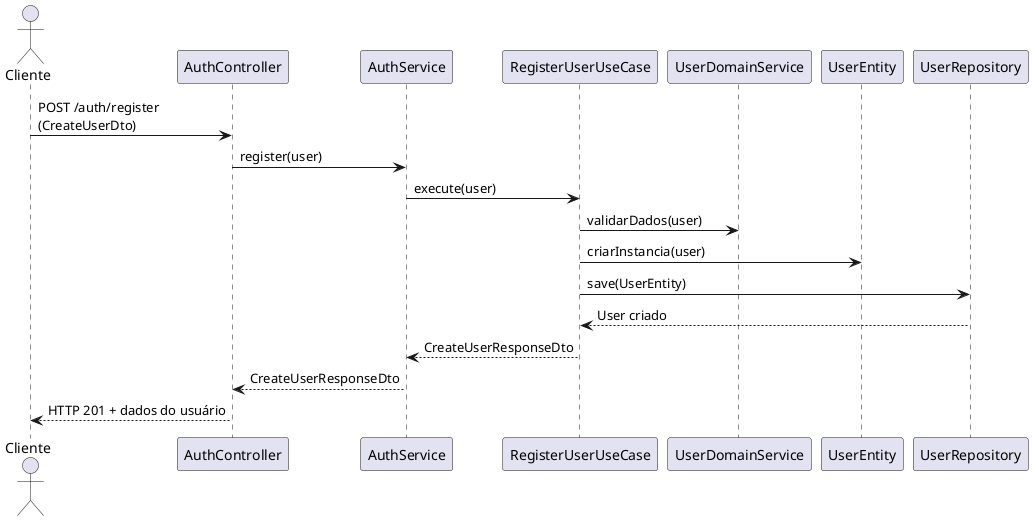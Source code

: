 @startuml UserRegisterFlow
actor Cliente

Cliente -> AuthController : POST /auth/register\n(CreateUserDto)
AuthController -> AuthService : register(user)
AuthService -> RegisterUserUseCase : execute(user)
RegisterUserUseCase -> UserDomainService : validarDados(user)
RegisterUserUseCase -> UserEntity : criarInstancia(user)
RegisterUserUseCase -> UserRepository : save(UserEntity)
UserRepository --> RegisterUserUseCase : User criado
RegisterUserUseCase --> AuthService : CreateUserResponseDto
AuthService --> AuthController : CreateUserResponseDto
AuthController --> Cliente : HTTP 201 + dados do usuário

@enduml

' TODO - Confirmação de e-mail (Microservice de e-mail)